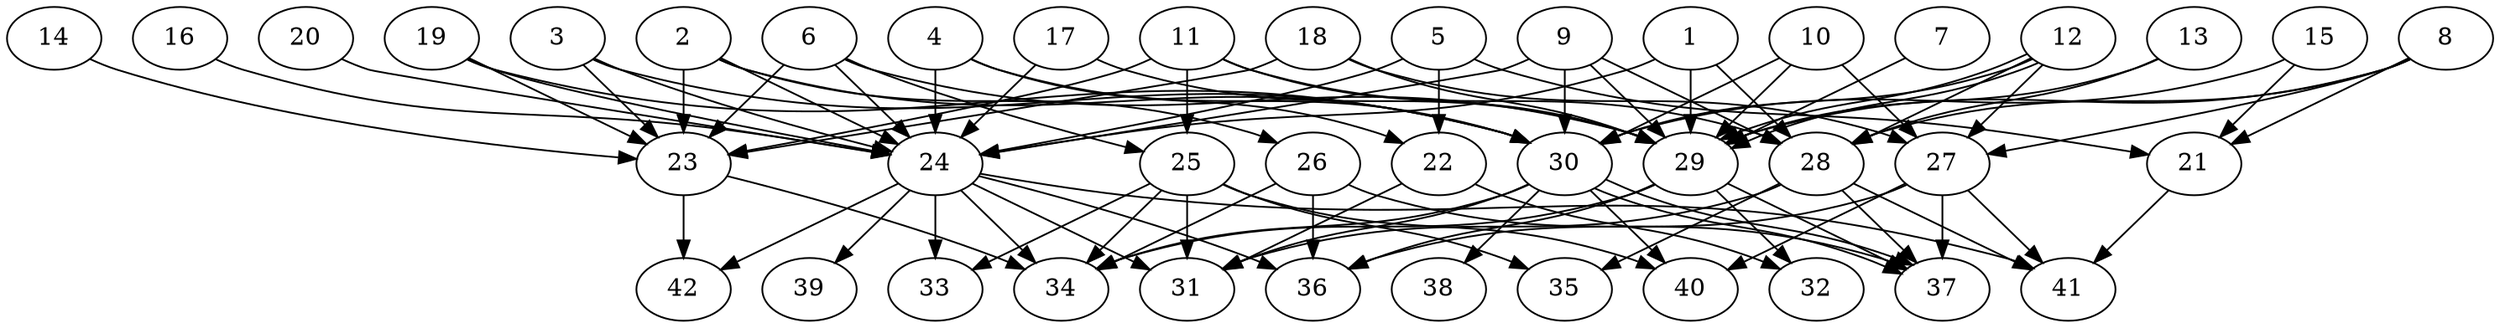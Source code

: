 // DAG (tier=3-complex, mode=compute, n=42, ccr=0.465, fat=0.734, density=0.602, regular=0.292, jump=0.243, mindata=1048576, maxdata=16777216)
// DAG automatically generated by daggen at Sun Aug 24 16:33:34 2025
// /home/ermia/Project/Environments/daggen/bin/daggen --dot --ccr 0.465 --fat 0.734 --regular 0.292 --density 0.602 --jump 0.243 --mindata 1048576 --maxdata 16777216 -n 42 
digraph G {
  1 [size="2775690695687239", alpha="0.04", expect_size="1387845347843619"]
  1 -> 24 [size ="58199793205248"]
  1 -> 28 [size ="58199793205248"]
  1 -> 29 [size ="58199793205248"]
  2 [size="1651413980426711072768", alpha="0.20", expect_size="825706990213355536384"]
  2 -> 23 [size ="1117705251848192"]
  2 -> 24 [size ="1117705251848192"]
  2 -> 26 [size ="1117705251848192"]
  2 -> 30 [size ="1117705251848192"]
  3 [size="1118561024031273984", alpha="0.01", expect_size="559280512015636992"]
  3 -> 23 [size ="1018715910963200"]
  3 -> 24 [size ="1018715910963200"]
  3 -> 30 [size ="1018715910963200"]
  4 [size="42050057069347128", alpha="0.13", expect_size="21025028534673564"]
  4 -> 22 [size ="117336493260800"]
  4 -> 24 [size ="117336493260800"]
  4 -> 30 [size ="117336493260800"]
  5 [size="33032348857758876", alpha="0.03", expect_size="16516174428879438"]
  5 -> 21 [size ="1305691667038208"]
  5 -> 22 [size ="1305691667038208"]
  5 -> 24 [size ="1305691667038208"]
  6 [size="861166743973898747904", alpha="0.16", expect_size="430583371986949373952"]
  6 -> 23 [size ="724127132418048"]
  6 -> 24 [size ="724127132418048"]
  6 -> 25 [size ="724127132418048"]
  6 -> 29 [size ="724127132418048"]
  7 [size="1014934536011074502656", alpha="0.03", expect_size="507467268005537251328"]
  7 -> 29 [size ="807945390522368"]
  8 [size="12912829726487226", alpha="0.14", expect_size="6456414863243613"]
  8 -> 21 [size ="813553242079232"]
  8 -> 27 [size ="813553242079232"]
  8 -> 28 [size ="813553242079232"]
  8 -> 29 [size ="813553242079232"]
  9 [size="2973075083211809280", alpha="0.11", expect_size="1486537541605904640"]
  9 -> 24 [size ="1660649943859200"]
  9 -> 28 [size ="1660649943859200"]
  9 -> 29 [size ="1660649943859200"]
  9 -> 30 [size ="1660649943859200"]
  10 [size="14925194643780072", alpha="0.08", expect_size="7462597321890036"]
  10 -> 27 [size ="1291705382862848"]
  10 -> 29 [size ="1291705382862848"]
  10 -> 30 [size ="1291705382862848"]
  11 [size="18513838611881216", alpha="0.10", expect_size="9256919305940608"]
  11 -> 23 [size ="325795281108992"]
  11 -> 25 [size ="325795281108992"]
  11 -> 28 [size ="325795281108992"]
  11 -> 29 [size ="325795281108992"]
  12 [size="3252485880050368905216", alpha="0.12", expect_size="1626242940025184452608"]
  12 -> 27 [size ="1756171534860288"]
  12 -> 28 [size ="1756171534860288"]
  12 -> 29 [size ="1756171534860288"]
  12 -> 29 [size ="1756171534860288"]
  12 -> 30 [size ="1756171534860288"]
  13 [size="4267622813707310080", alpha="0.06", expect_size="2133811406853655040"]
  13 -> 28 [size ="1441327807987712"]
  13 -> 29 [size ="1441327807987712"]
  14 [size="5521057167676801024", alpha="0.12", expect_size="2760528583838400512"]
  14 -> 23 [size ="24990300766208"]
  15 [size="171479359928503936", alpha="0.20", expect_size="85739679964251968"]
  15 -> 21 [size ="463715749068800"]
  15 -> 30 [size ="463715749068800"]
  16 [size="187307496115897664", alpha="0.20", expect_size="93653748057948832"]
  16 -> 24 [size ="86275566600192"]
  17 [size="424940444354613184", alpha="0.00", expect_size="212470222177306592"]
  17 -> 24 [size ="240462099120128"]
  17 -> 29 [size ="240462099120128"]
  18 [size="9935222576600328", alpha="0.19", expect_size="4967611288300164"]
  18 -> 23 [size ="947886699315200"]
  18 -> 27 [size ="947886699315200"]
  18 -> 29 [size ="947886699315200"]
  19 [size="3694637509558562455552", alpha="0.16", expect_size="1847318754779281227776"]
  19 -> 23 [size ="1911926577692672"]
  19 -> 24 [size ="1911926577692672"]
  19 -> 30 [size ="1911926577692672"]
  20 [size="14821242229665474", alpha="0.03", expect_size="7410621114832737"]
  20 -> 24 [size ="342953440575488"]
  21 [size="771751615589042816", alpha="0.13", expect_size="385875807794521408"]
  21 -> 41 [size ="886149765660672"]
  22 [size="2826369579089991168", alpha="0.04", expect_size="1413184789544995584"]
  22 -> 31 [size ="1445509235474432"]
  22 -> 32 [size ="1445509235474432"]
  23 [size="7598542387322251", alpha="0.15", expect_size="3799271193661125"]
  23 -> 34 [size ="868819279020032"]
  23 -> 42 [size ="868819279020032"]
  24 [size="3674356204000079360", alpha="0.01", expect_size="1837178102000039680"]
  24 -> 31 [size ="1371813762301952"]
  24 -> 33 [size ="1371813762301952"]
  24 -> 34 [size ="1371813762301952"]
  24 -> 36 [size ="1371813762301952"]
  24 -> 39 [size ="1371813762301952"]
  24 -> 41 [size ="1371813762301952"]
  24 -> 42 [size ="1371813762301952"]
  25 [size="478452504231388643328", alpha="0.01", expect_size="239226252115694321664"]
  25 -> 31 [size ="489383371210752"]
  25 -> 33 [size ="489383371210752"]
  25 -> 34 [size ="489383371210752"]
  25 -> 35 [size ="489383371210752"]
  25 -> 40 [size ="489383371210752"]
  26 [size="420282858478122816", alpha="0.04", expect_size="210141429239061408"]
  26 -> 34 [size ="265609577234432"]
  26 -> 36 [size ="265609577234432"]
  26 -> 37 [size ="265609577234432"]
  27 [size="298017663516418244608", alpha="0.14", expect_size="149008831758209122304"]
  27 -> 36 [size ="356931319365632"]
  27 -> 37 [size ="356931319365632"]
  27 -> 40 [size ="356931319365632"]
  27 -> 41 [size ="356931319365632"]
  28 [size="2410090551818968", alpha="0.15", expect_size="1205045275909484"]
  28 -> 31 [size ="76456801599488"]
  28 -> 35 [size ="76456801599488"]
  28 -> 37 [size ="76456801599488"]
  28 -> 41 [size ="76456801599488"]
  29 [size="22776376515326564", alpha="0.08", expect_size="11388188257663282"]
  29 -> 32 [size ="907486332715008"]
  29 -> 34 [size ="907486332715008"]
  29 -> 36 [size ="907486332715008"]
  29 -> 37 [size ="907486332715008"]
  30 [size="3511275710735521415168", alpha="0.10", expect_size="1755637855367760707584"]
  30 -> 31 [size ="1848133227118592"]
  30 -> 34 [size ="1848133227118592"]
  30 -> 37 [size ="1848133227118592"]
  30 -> 37 [size ="1848133227118592"]
  30 -> 38 [size ="1848133227118592"]
  30 -> 40 [size ="1848133227118592"]
  31 [size="1494431634173198336000", alpha="0.09", expect_size="747215817086599168000"]
  32 [size="1555064449867926470656", alpha="0.02", expect_size="777532224933963235328"]
  33 [size="90409544643287973888", alpha="0.10", expect_size="45204772321643986944"]
  34 [size="3660238372732928000", alpha="0.08", expect_size="1830119186366464000"]
  35 [size="2555314888599195648", alpha="0.16", expect_size="1277657444299597824"]
  36 [size="273223259568624384", alpha="0.15", expect_size="136611629784312192"]
  37 [size="513830806095509376", alpha="0.03", expect_size="256915403047754688"]
  38 [size="995820237033247342592", alpha="0.05", expect_size="497910118516623671296"]
  39 [size="1033663636921359794176", alpha="0.05", expect_size="516831818460679897088"]
  40 [size="2888643293568552665088", alpha="0.01", expect_size="1444321646784276332544"]
  41 [size="1844435960209480192", alpha="0.14", expect_size="922217980104740096"]
  42 [size="1317625466953300992", alpha="0.07", expect_size="658812733476650496"]
}